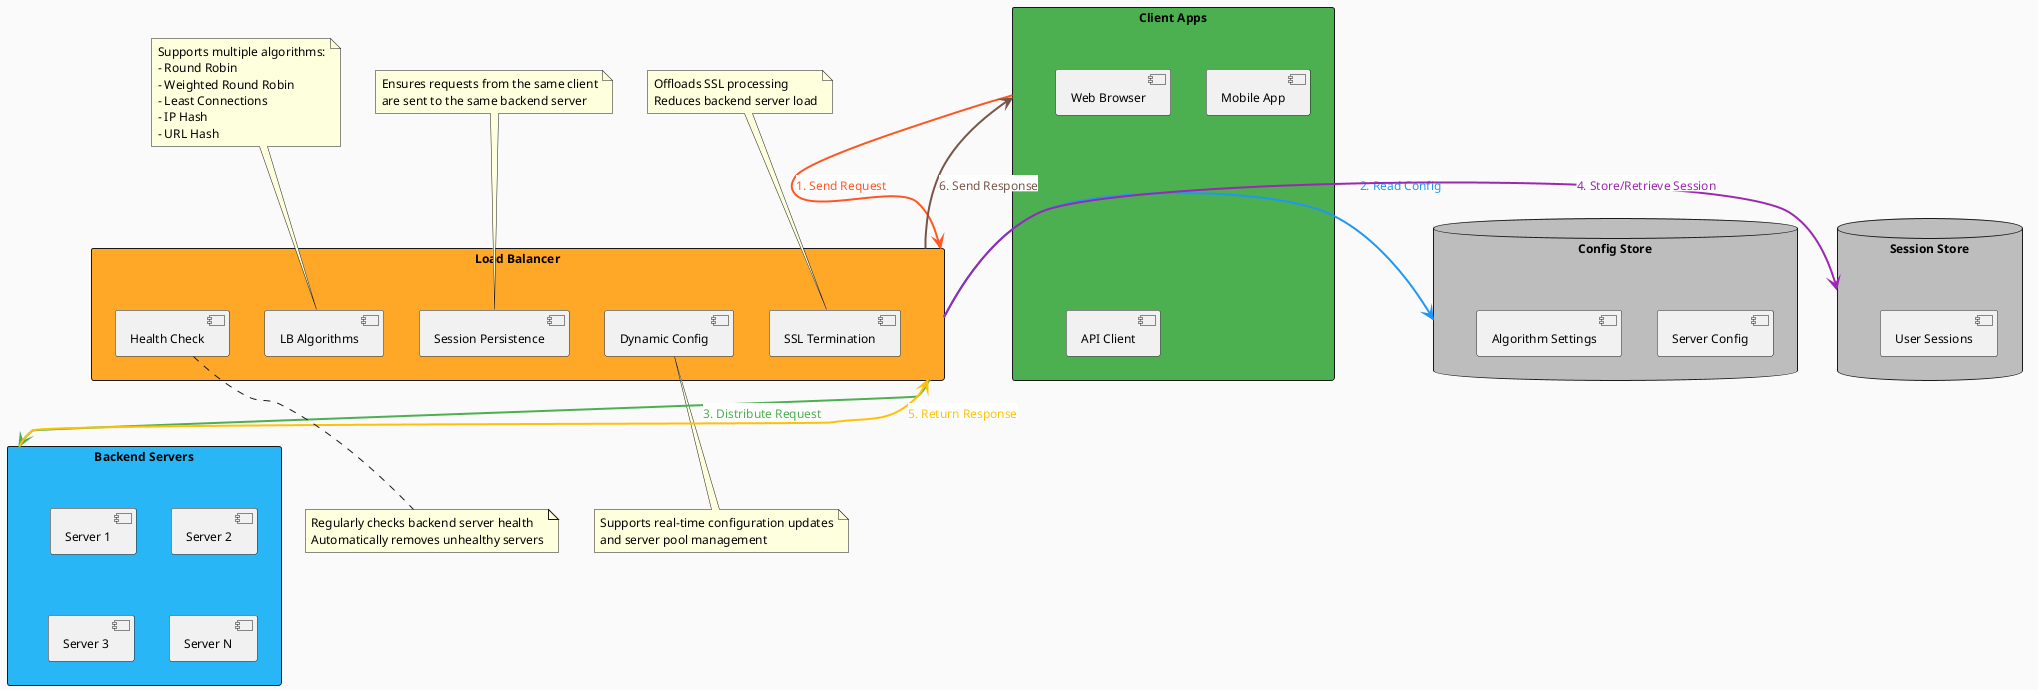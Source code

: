 @startuml Load Balancing System

!pragma layout dot
!define PRIMARY_COLOR #4CAF50
!define SECONDARY_COLOR #FFA726
!define ACCENT_COLOR #29B6F6
!define GRAY_COLOR #BDBDBD

skinparam backgroundColor #FAFAFA
skinparam handwritten false
skinparam defaultFontName Arial
skinparam defaultFontSize 12

allowmixing

rectangle "Client Apps" as ClientApps PRIMARY_COLOR {
    component "Web Browser" as WebBrowser
    component "Mobile App" as MobileApp
    component "API Client" as APIClient
}

rectangle "Load Balancer" as LoadBalancer SECONDARY_COLOR {
    component "LB Algorithms" as LBAlgorithms
    component "Health Check" as HealthCheck
    component "Session Persistence" as SessionPersistence
    component "SSL Termination" as SSLTermination
    component "Dynamic Config" as DynamicConfig
}

rectangle "Backend Servers" as BackendServers ACCENT_COLOR {
    component "Server 1" as Server1
    component "Server 2" as Server2
    component "Server 3" as Server3
    component "Server N" as ServerN
}

database "Config Store" as ConfigStore GRAY_COLOR {
    component "Server Config" as ServerConfig
    component "Algorithm Settings" as AlgorithmSettings
}

database "Session Store" as SessionStore GRAY_COLOR {
    component "User Sessions" as UserSessions
}

ClientApps -[#FF5722,thickness=2]down-> LoadBalancer : <back:#FFFFFF><color:#FF5722>1. Send Request</color></back>
LoadBalancer -[#2196F3,thickness=2]right-> ConfigStore : <back:#FFFFFF><color:#2196F3>2. Read Config</color></back>
LoadBalancer -[#4CAF50,thickness=2]down-> BackendServers : <back:#FFFFFF><color:#4CAF50>3. Distribute Request</color></back>
LoadBalancer -[#9C27B0,thickness=2]left-> SessionStore : <back:#FFFFFF><color:#9C27B0>4. Store/Retrieve Session</color></back>
BackendServers -[#FFC107,thickness=2]up-> LoadBalancer : <back:#FFFFFF><color:#FFC107>5. Return Response</color></back>
LoadBalancer -[#795548,thickness=2]up-> ClientApps : <back:#FFFFFF><color:#795548>6. Send Response</color></back>

note top of LBAlgorithms
    Supports multiple algorithms:
    - Round Robin
    - Weighted Round Robin
    - Least Connections
    - IP Hash
    - URL Hash
end note

note bottom of HealthCheck
    Regularly checks backend server health
    Automatically removes unhealthy servers
end note

note top of SessionPersistence
    Ensures requests from the same client
    are sent to the same backend server
end note

note top of SSLTermination
    Offloads SSL processing
    Reduces backend server load
end note

note bottom of DynamicConfig
    Supports real-time configuration updates
    and server pool management
end note

@enduml
